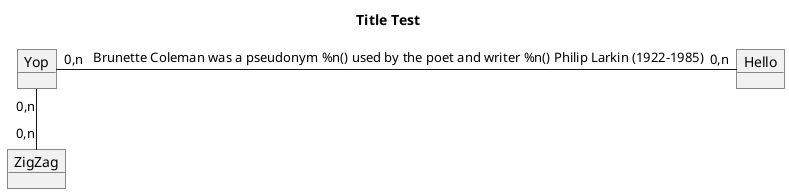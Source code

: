 {
  "sha1": "3uy7dvsjrvxqj9h0dsmxfnlchi2nzhl",
  "insertion": {
    "when": "2024-05-30T20:48:21.790Z",
    "user": "plantuml@gmail.com"
  }
}
@startuml
title Title Test
object "Hello" as h
object "Yop" as y
object "ZigZag" as z
y "0,n" - "0,n" h : " Brunette Coleman was a pseudonym %n() used by the poet and writer %n() Philip Larkin (1922-1985)"
y "0,n" -- "0,n" z
@enduml
